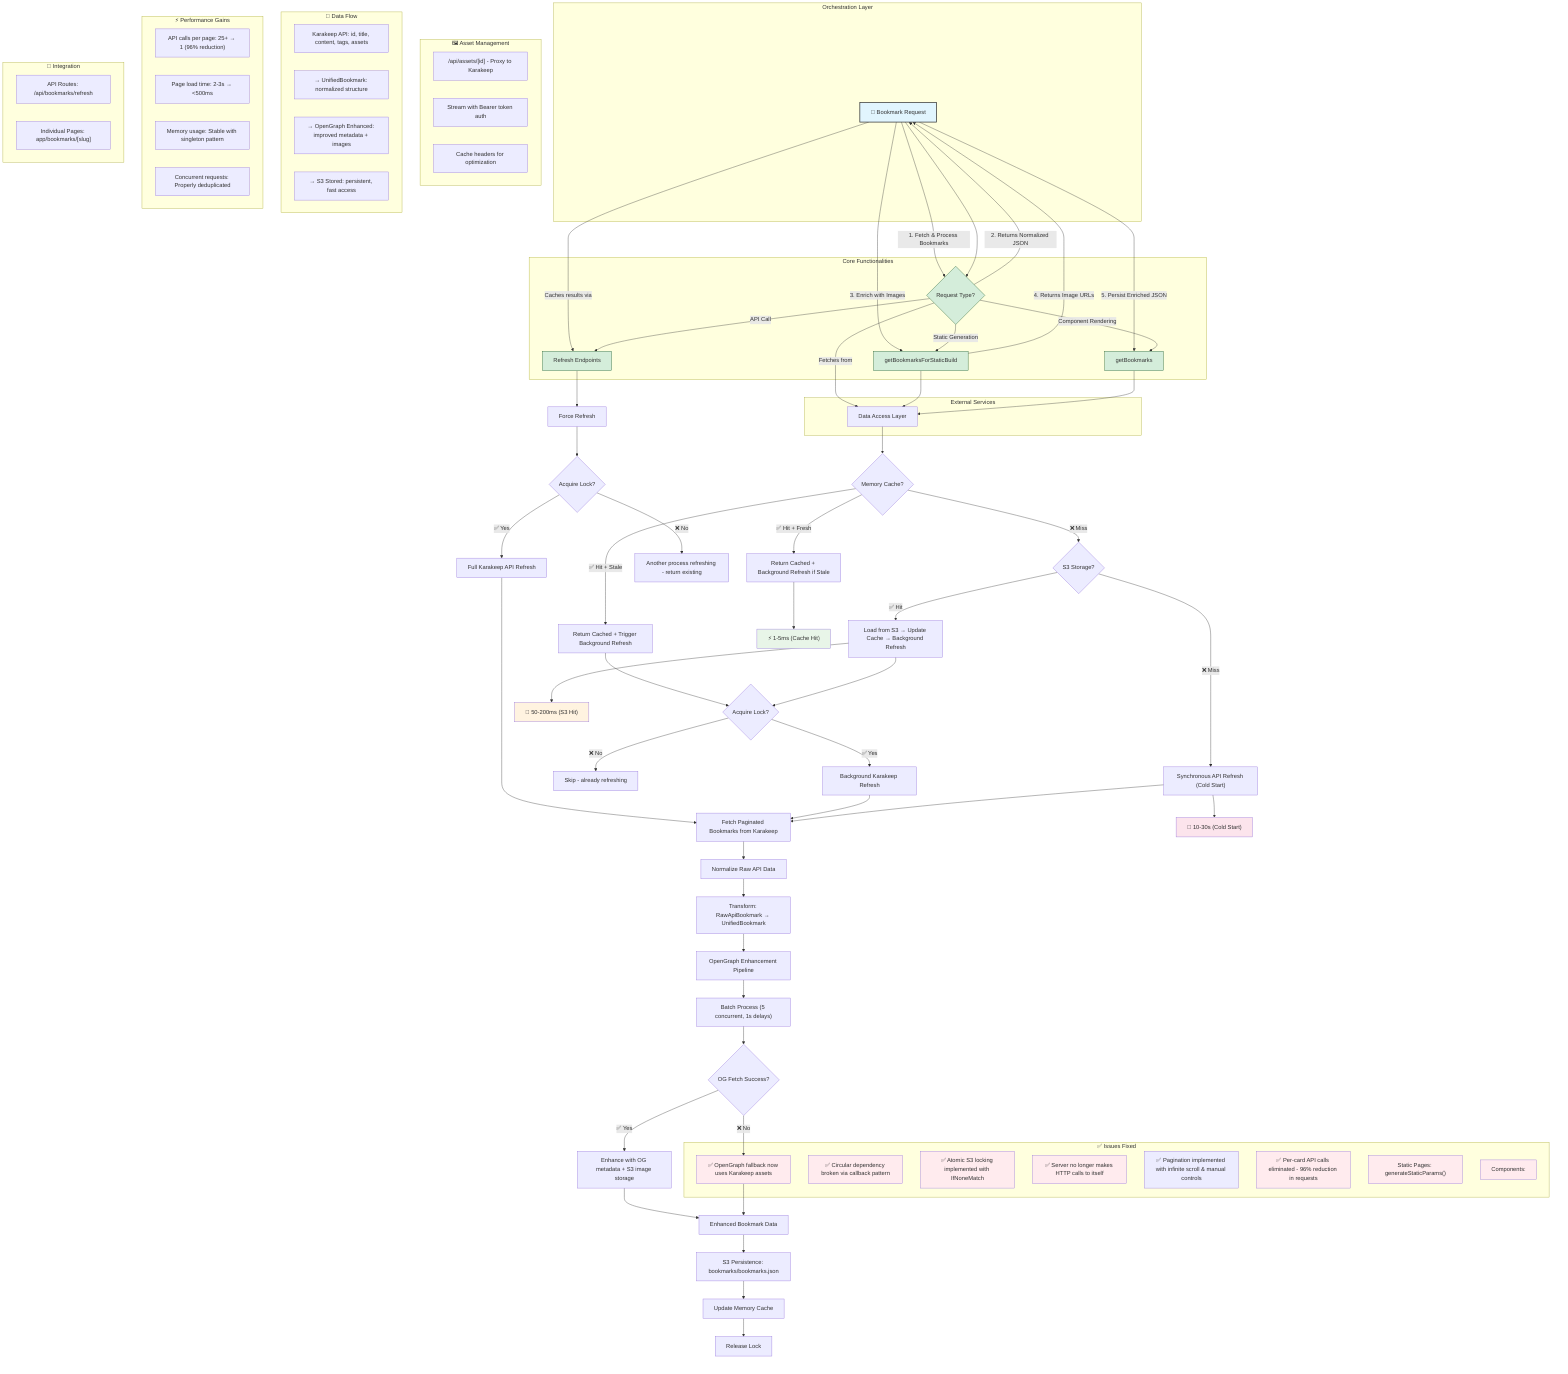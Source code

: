 graph TD
    subgraph "Orchestration Layer"
        A[Bookmarks Feature]
    end

    subgraph "Core Functionalities"
        B[json-handling]
        C[image-handling]
        D[s3-object-storage]
        E[caching]
    end

    subgraph "External Services"
        F[Karakeep API]
    end

    A -- "1. Fetch & Process Bookmarks" --> B
    B -- "Fetches from" --> F
    B -- "2. Returns Normalized JSON" --> A
    
    A -- "3. Enrich with Images" --> C
    C -- "4. Returns Image URLs" --> A
    
    A -- "5. Persist Enriched JSON" --> D
    
    A -- "Caches results via" --> E

    style A fill:#e1f5fe,stroke:#333,stroke-width:2px
    classDef core fill:#d4edda,stroke:#155724
    class B,C,D,E core;
    
    %% Entry Points
    A["📖 Bookmark Request"] --> B{Request Type?}
    B -->|Static Generation| C[getBookmarksForStaticBuild]
    B -->|Component Rendering| D[getBookmarks]
    B -->|API Call| E[Refresh Endpoints]
    
    %% Core Data Access - Priority Flow
    C --> F[Data Access Layer]
    D --> F
    E --> G[Force Refresh]
    
    F --> H{Memory Cache?}
    H -->|✅ Hit + Fresh| I["Return Cached + Background Refresh if Stale"]
    H -->|✅ Hit + Stale| J["Return Cached + Trigger Background Refresh"]
    H -->|❌ Miss| K{S3 Storage?}
    
    K -->|✅ Hit| L["Load from S3 → Update Cache → Background Refresh"]
    K -->|❌ Miss| M["Synchronous API Refresh (Cold Start)"]
    
    %% Lock Management - Critical Decision Point
    G --> N{Acquire Lock?}
    J --> O{Acquire Lock?}
    L --> O
    
    N -->|❌ No| P["Another process refreshing - return existing"]
    N -->|✅ Yes| Q[Full Karakeep API Refresh]
    O -->|❌ No| R["Skip - already refreshing"]
    O -->|✅ Yes| S[Background Karakeep Refresh]
    
    %% Karakeep API Integration
    Q --> T[Fetch Paginated Bookmarks from Karakeep]
    S --> T
    M --> T
    
    T --> U[Normalize Raw API Data]
    U --> V["Transform: RawApiBookmark → UnifiedBookmark"]
    V --> W[OpenGraph Enhancement Pipeline]
    
    %% OpenGraph Enhancement - Batch Processing
    W --> X["Batch Process (5 concurrent, 1s delays)"]
    X --> Y{OG Fetch Success?}
    Y -->|✅ Yes| Z[Enhance with OG metadata + S3 image storage]
    Y -->|❌ No| AA["🚨 MISSING: Should use Karakeep fallback!"]
    
    %% Asset Integration
    subgraph Assets ["🖼️ Asset Management"]
        BB["/api/assets/[id] - Proxy to Karakeep"]
        CC["Stream with Bearer token auth"]
        DD["Cache headers for optimization"]
    end
    
    %% Data Persistence
    Z --> EE[Enhanced Bookmark Data]
    AA --> EE
    EE --> FF[S3 Persistence: bookmarks/bookmarks.json]
    FF --> GG[Update Memory Cache]
    GG --> HH[Release Lock]
    
    %% Performance Characteristics
    I --> II["⚡ 1-5ms (Cache Hit)"]
    L --> JJ["🏃 50-200ms (S3 Hit)"]
    M --> KK["🐌 10-30s (Cold Start)"]
    
    %% Data Transformation Chain
    subgraph Transform ["🔄 Data Flow"]
        LL["Karakeep API: id, title, content, tags, assets"]
        MM["→ UnifiedBookmark: normalized structure"]
        NN["→ OpenGraph Enhanced: improved metadata + images"]
        OO["→ S3 Stored: persistent, fast access"]
    end
    
    %% Issues Resolved
    subgraph Resolved ["✅ Issues Fixed"]
        AA["✅ OpenGraph fallback now uses Karakeep assets"]
        PP["✅ Circular dependency broken via callback pattern"]
        QQ["✅ Atomic S3 locking implemented with IfNoneMatch"]
        RR["✅ Server no longer makes HTTP calls to itself"]
        SS["✅ Pagination implemented with infinite scroll & manual controls"]
        TT["✅ Per-card API calls eliminated - 96% reduction in requests"]
        UU["✅ Singleton initialization prevents duplicate setups"]
        VV["✅ Request deduplication prevents concurrent refreshes"]
    end
    
    %% Performance Improvements
    subgraph Performance ["⚡ Performance Gains"]
        W1["API calls per page: 25+ → 1 (96% reduction)"]
        W2["Page load time: 2-3s → <500ms"]
        W3["Memory usage: Stable with singleton pattern"]
        W4["Concurrent requests: Properly deduplicated"]
    end
    
    %% Integration Points
    subgraph Integration ["🔗 Integration"]
        UU["Static Pages: generateStaticParams()"]
        VV["Components: <BookmarksServer />"]
        WW["API Routes: /api/bookmarks/refresh"]
        XX["Individual Pages: app/bookmarks/[slug]"]
    end
    
    style A fill:#e1f5fe
    style AA fill:#ffebee
    style PP fill:#ffebee
    style QQ fill:#ffebee
    style RR fill:#ffebee
    style TT fill:#ffebee
    style UU fill:#ffebee
    style VV fill:#ffebee
    style II fill:#e8f5e8
    style JJ fill:#fff3e0
    style KK fill:#fce4ec
